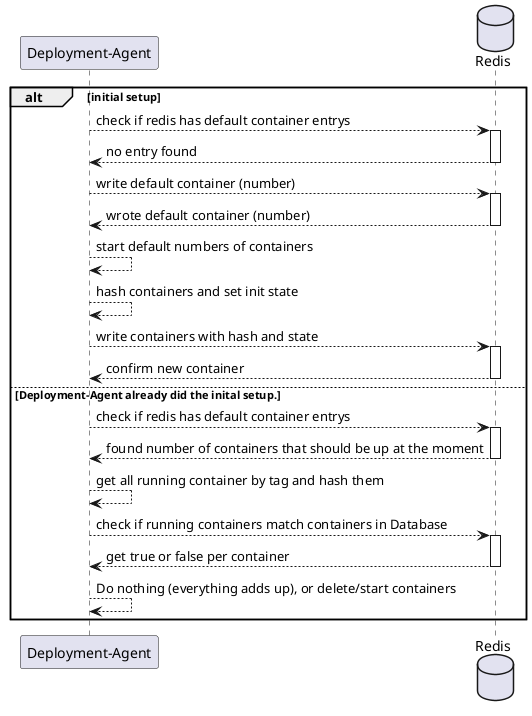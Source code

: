 @startuml
participant "Deployment-Agent" as deploymentAgent
database Redis


alt initial setup

    deploymentAgent --> Redis : check if redis has default container entrys
    activate Redis

    Redis --> deploymentAgent : no entry found
    deactivate Redis

    deploymentAgent --> Redis : write default container (number)
        activate Redis

    Redis --> deploymentAgent : wrote default container (number)
        deactivate Redis

    deploymentAgent --> deploymentAgent : start default numbers of containers

    deploymentAgent --> deploymentAgent : hash containers and set init state

    deploymentAgent --> Redis : write containers with hash and state
        activate Redis

        Redis --> deploymentAgent : confirm new container
        deactivate Redis


else Deployment-Agent already did the inital setup.

deploymentAgent --> Redis : check if redis has default container entrys
    activate Redis

Redis --> deploymentAgent : found number of containers that should be up at the moment
    deactivate Redis

deploymentAgent --> deploymentAgent : get all running container by tag and hash them

deploymentAgent --> Redis : check if running containers match containers in Database
    activate Redis

Redis --> deploymentAgent : get true or false per container
    deactivate Redis

deploymentAgent --> deploymentAgent : Do nothing (everything adds up), or delete/start containers

end

@enduml
